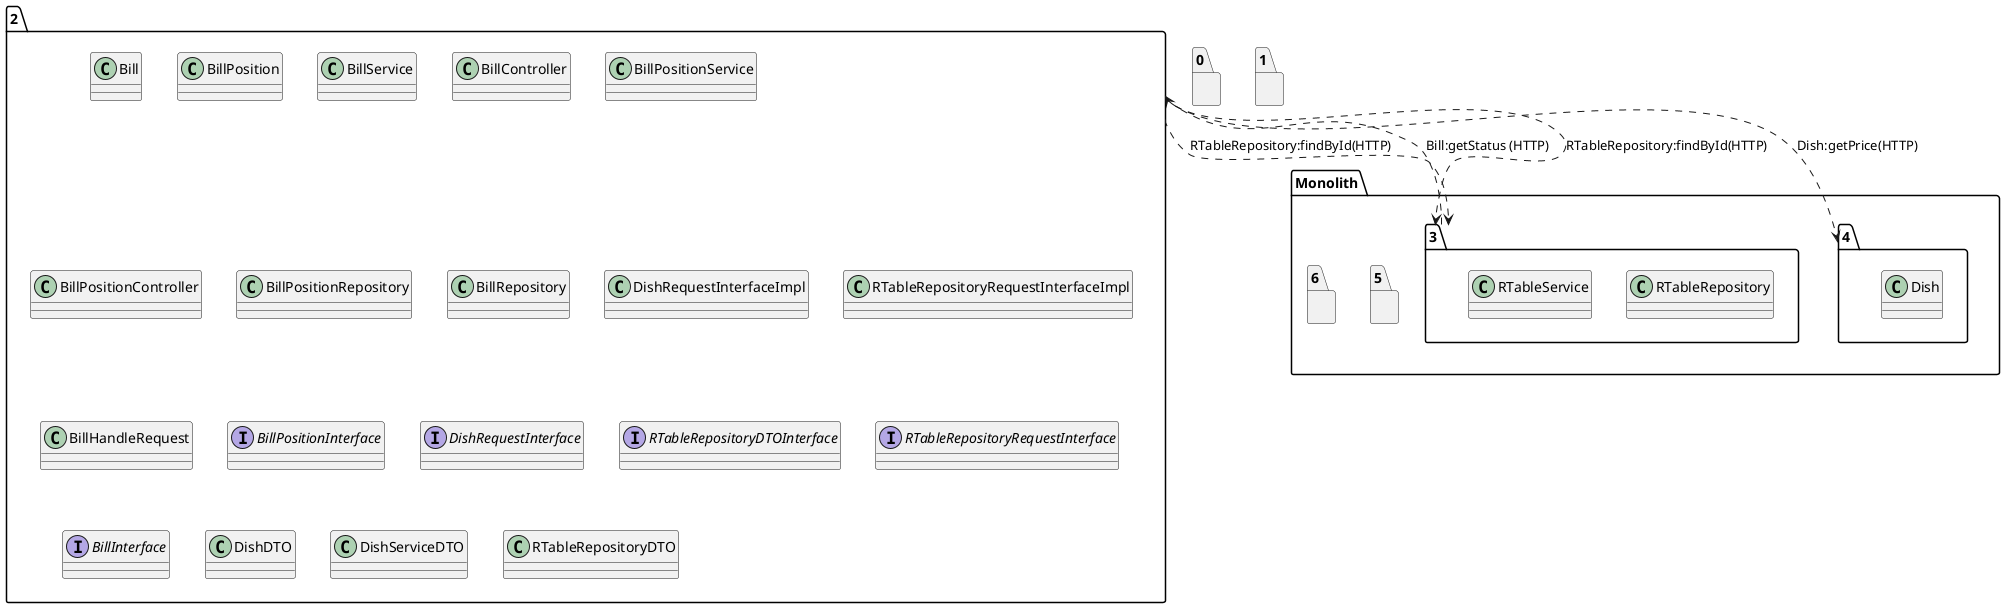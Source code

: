 @startuml
package "2"{
class Bill
class BillPosition
class BillService
class BillController
class BillPositionService
class BillPositionController
class BillPositionRepository
class BillRepository
class DishRequestInterfaceImpl
class RTableRepositoryRequestInterfaceImpl
class BillHandleRequest
interface BillPositionInterface
interface DishRequestInterface
interface RTableRepositoryDTOInterface
interface RTableRepositoryRequestInterface
interface BillInterface
class DishDTO
class DishServiceDTO
class RTableRepositoryDTO
}
package "0"{
}
package "1"{
}
package "Monolith" {
package "3"{
class RTableRepository
class RTableRepository
class RTableService
}
package "4"{
class Dish
}
package "5"{
}
package "6"{
}
}
"2"..>"4":Dish:getPrice(HTTP)
"2"..>"3":RTableRepository:findById(HTTP)
"2"..>"3":RTableRepository:findById(HTTP)
"3"..>"2":Bill:getStatus (HTTP)
@enduml